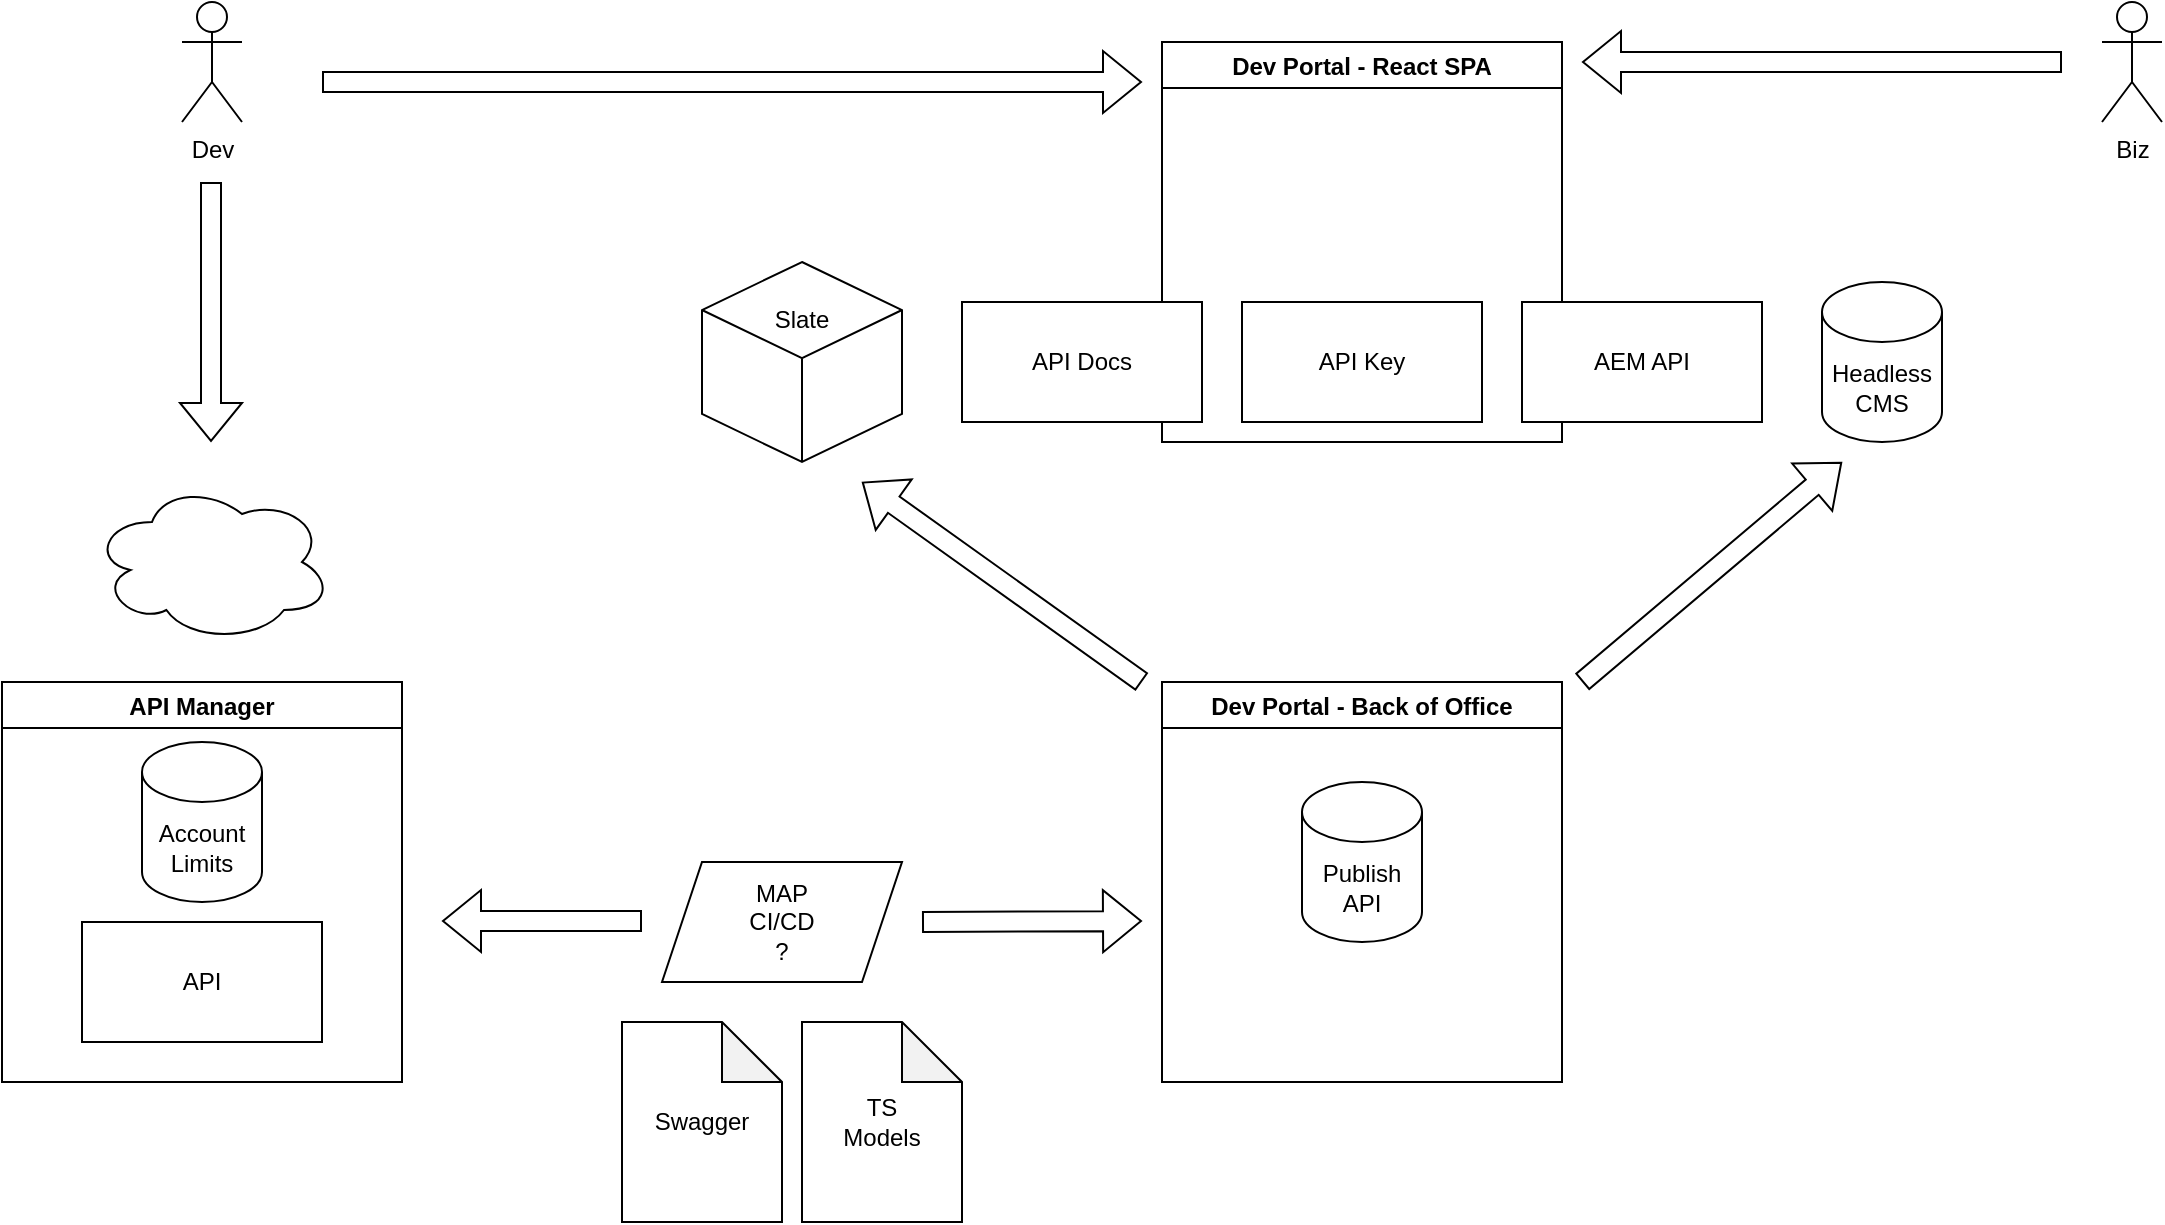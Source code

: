 <mxfile version="17.1.1" type="github">
  <diagram id="jVxaP4KIi0_QfjWgN5_o" name="Page-1">
    <mxGraphModel dx="2404" dy="908" grid="1" gridSize="10" guides="1" tooltips="1" connect="1" arrows="1" fold="1" page="1" pageScale="1" pageWidth="850" pageHeight="1100" math="0" shadow="0">
      <root>
        <mxCell id="0" />
        <mxCell id="1" parent="0" />
        <mxCell id="euF1DBs9ziaCKqpsD5Cn-1" value="Headless&lt;br&gt;CMS" style="shape=cylinder3;whiteSpace=wrap;html=1;boundedLbl=1;backgroundOutline=1;size=15;" vertex="1" parent="1">
          <mxGeometry x="600" y="160" width="60" height="80" as="geometry" />
        </mxCell>
        <mxCell id="euF1DBs9ziaCKqpsD5Cn-2" value="Dev Portal - React SPA" style="swimlane;" vertex="1" parent="1">
          <mxGeometry x="270" y="40" width="200" height="200" as="geometry" />
        </mxCell>
        <mxCell id="euF1DBs9ziaCKqpsD5Cn-7" value="API Key" style="rounded=0;whiteSpace=wrap;html=1;" vertex="1" parent="euF1DBs9ziaCKqpsD5Cn-2">
          <mxGeometry x="40" y="130" width="120" height="60" as="geometry" />
        </mxCell>
        <mxCell id="euF1DBs9ziaCKqpsD5Cn-4" value="AEM API" style="rounded=0;whiteSpace=wrap;html=1;" vertex="1" parent="1">
          <mxGeometry x="450" y="170" width="120" height="60" as="geometry" />
        </mxCell>
        <mxCell id="euF1DBs9ziaCKqpsD5Cn-6" value="Slate&lt;br&gt;&lt;br&gt;&lt;br&gt;&lt;br&gt;" style="whiteSpace=wrap;html=1;shape=mxgraph.basic.isocube;isoAngle=15;" vertex="1" parent="1">
          <mxGeometry x="40" y="150" width="100" height="100" as="geometry" />
        </mxCell>
        <mxCell id="euF1DBs9ziaCKqpsD5Cn-5" value="API Docs" style="rounded=0;whiteSpace=wrap;html=1;" vertex="1" parent="1">
          <mxGeometry x="170" y="170" width="120" height="60" as="geometry" />
        </mxCell>
        <mxCell id="euF1DBs9ziaCKqpsD5Cn-8" value="MAP&lt;br&gt;CI/CD&lt;br&gt;?" style="shape=parallelogram;perimeter=parallelogramPerimeter;whiteSpace=wrap;html=1;fixedSize=1;" vertex="1" parent="1">
          <mxGeometry x="20" y="450" width="120" height="60" as="geometry" />
        </mxCell>
        <mxCell id="euF1DBs9ziaCKqpsD5Cn-9" value="Swagger" style="shape=note;whiteSpace=wrap;html=1;backgroundOutline=1;darkOpacity=0.05;" vertex="1" parent="1">
          <mxGeometry y="530" width="80" height="100" as="geometry" />
        </mxCell>
        <mxCell id="euF1DBs9ziaCKqpsD5Cn-10" value="" style="shape=flexArrow;endArrow=classic;html=1;rounded=0;" edge="1" parent="1">
          <mxGeometry width="50" height="50" relative="1" as="geometry">
            <mxPoint x="150" y="480" as="sourcePoint" />
            <mxPoint x="260" y="479.5" as="targetPoint" />
          </mxGeometry>
        </mxCell>
        <mxCell id="euF1DBs9ziaCKqpsD5Cn-13" value="Dev Portal - Back of Office" style="swimlane;" vertex="1" parent="1">
          <mxGeometry x="270" y="360" width="200" height="200" as="geometry" />
        </mxCell>
        <mxCell id="euF1DBs9ziaCKqpsD5Cn-14" value="Publish&lt;br&gt;API" style="shape=cylinder3;whiteSpace=wrap;html=1;boundedLbl=1;backgroundOutline=1;size=15;" vertex="1" parent="euF1DBs9ziaCKqpsD5Cn-13">
          <mxGeometry x="70" y="50" width="60" height="80" as="geometry" />
        </mxCell>
        <mxCell id="euF1DBs9ziaCKqpsD5Cn-17" value="API Manager" style="swimlane;" vertex="1" parent="1">
          <mxGeometry x="-310" y="360" width="200" height="200" as="geometry" />
        </mxCell>
        <mxCell id="euF1DBs9ziaCKqpsD5Cn-23" value="API" style="rounded=0;whiteSpace=wrap;html=1;" vertex="1" parent="euF1DBs9ziaCKqpsD5Cn-17">
          <mxGeometry x="40" y="120" width="120" height="60" as="geometry" />
        </mxCell>
        <mxCell id="euF1DBs9ziaCKqpsD5Cn-36" value="Account&lt;br&gt;Limits" style="shape=cylinder3;whiteSpace=wrap;html=1;boundedLbl=1;backgroundOutline=1;size=15;" vertex="1" parent="euF1DBs9ziaCKqpsD5Cn-17">
          <mxGeometry x="70" y="30" width="60" height="80" as="geometry" />
        </mxCell>
        <mxCell id="euF1DBs9ziaCKqpsD5Cn-18" value="" style="shape=flexArrow;endArrow=classic;html=1;rounded=0;" edge="1" parent="1">
          <mxGeometry width="50" height="50" relative="1" as="geometry">
            <mxPoint x="480" y="360" as="sourcePoint" />
            <mxPoint x="610" y="250" as="targetPoint" />
          </mxGeometry>
        </mxCell>
        <mxCell id="euF1DBs9ziaCKqpsD5Cn-19" value="" style="shape=flexArrow;endArrow=classic;html=1;rounded=0;" edge="1" parent="1">
          <mxGeometry width="50" height="50" relative="1" as="geometry">
            <mxPoint x="260" y="360" as="sourcePoint" />
            <mxPoint x="120" y="260" as="targetPoint" />
          </mxGeometry>
        </mxCell>
        <mxCell id="euF1DBs9ziaCKqpsD5Cn-20" value="" style="shape=flexArrow;endArrow=classic;html=1;rounded=0;" edge="1" parent="1">
          <mxGeometry width="50" height="50" relative="1" as="geometry">
            <mxPoint x="10" y="479.5" as="sourcePoint" />
            <mxPoint x="-90" y="479.5" as="targetPoint" />
          </mxGeometry>
        </mxCell>
        <mxCell id="euF1DBs9ziaCKqpsD5Cn-24" value="TS&lt;br&gt;Models" style="shape=note;whiteSpace=wrap;html=1;backgroundOutline=1;darkOpacity=0.05;" vertex="1" parent="1">
          <mxGeometry x="90" y="530" width="80" height="100" as="geometry" />
        </mxCell>
        <mxCell id="euF1DBs9ziaCKqpsD5Cn-25" value="" style="ellipse;shape=cloud;whiteSpace=wrap;html=1;" vertex="1" parent="1">
          <mxGeometry x="-265" y="260" width="120" height="80" as="geometry" />
        </mxCell>
        <mxCell id="euF1DBs9ziaCKqpsD5Cn-26" value="Dev" style="shape=umlActor;verticalLabelPosition=bottom;verticalAlign=top;html=1;outlineConnect=0;" vertex="1" parent="1">
          <mxGeometry x="-220" y="20" width="30" height="60" as="geometry" />
        </mxCell>
        <mxCell id="euF1DBs9ziaCKqpsD5Cn-27" value="" style="shape=flexArrow;endArrow=classic;html=1;rounded=0;" edge="1" parent="1">
          <mxGeometry width="50" height="50" relative="1" as="geometry">
            <mxPoint x="-150" y="60" as="sourcePoint" />
            <mxPoint x="260" y="60" as="targetPoint" />
          </mxGeometry>
        </mxCell>
        <mxCell id="euF1DBs9ziaCKqpsD5Cn-29" value="" style="shape=flexArrow;endArrow=classic;html=1;rounded=0;" edge="1" parent="1">
          <mxGeometry width="50" height="50" relative="1" as="geometry">
            <mxPoint x="-205.5" y="110" as="sourcePoint" />
            <mxPoint x="-205.5" y="240" as="targetPoint" />
          </mxGeometry>
        </mxCell>
        <mxCell id="euF1DBs9ziaCKqpsD5Cn-30" value="Biz" style="shape=umlActor;verticalLabelPosition=bottom;verticalAlign=top;html=1;outlineConnect=0;" vertex="1" parent="1">
          <mxGeometry x="740" y="20" width="30" height="60" as="geometry" />
        </mxCell>
        <mxCell id="euF1DBs9ziaCKqpsD5Cn-35" value="" style="shape=flexArrow;endArrow=classic;html=1;rounded=0;" edge="1" parent="1">
          <mxGeometry width="50" height="50" relative="1" as="geometry">
            <mxPoint x="720" y="50" as="sourcePoint" />
            <mxPoint x="480" y="50" as="targetPoint" />
          </mxGeometry>
        </mxCell>
      </root>
    </mxGraphModel>
  </diagram>
</mxfile>
